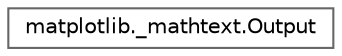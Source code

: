 digraph "Graphical Class Hierarchy"
{
 // LATEX_PDF_SIZE
  bgcolor="transparent";
  edge [fontname=Helvetica,fontsize=10,labelfontname=Helvetica,labelfontsize=10];
  node [fontname=Helvetica,fontsize=10,shape=box,height=0.2,width=0.4];
  rankdir="LR";
  Node0 [id="Node000000",label="matplotlib._mathtext.Output",height=0.2,width=0.4,color="grey40", fillcolor="white", style="filled",URL="$d6/d7a/classmatplotlib_1_1__mathtext_1_1Output.html",tooltip=" "];
}
